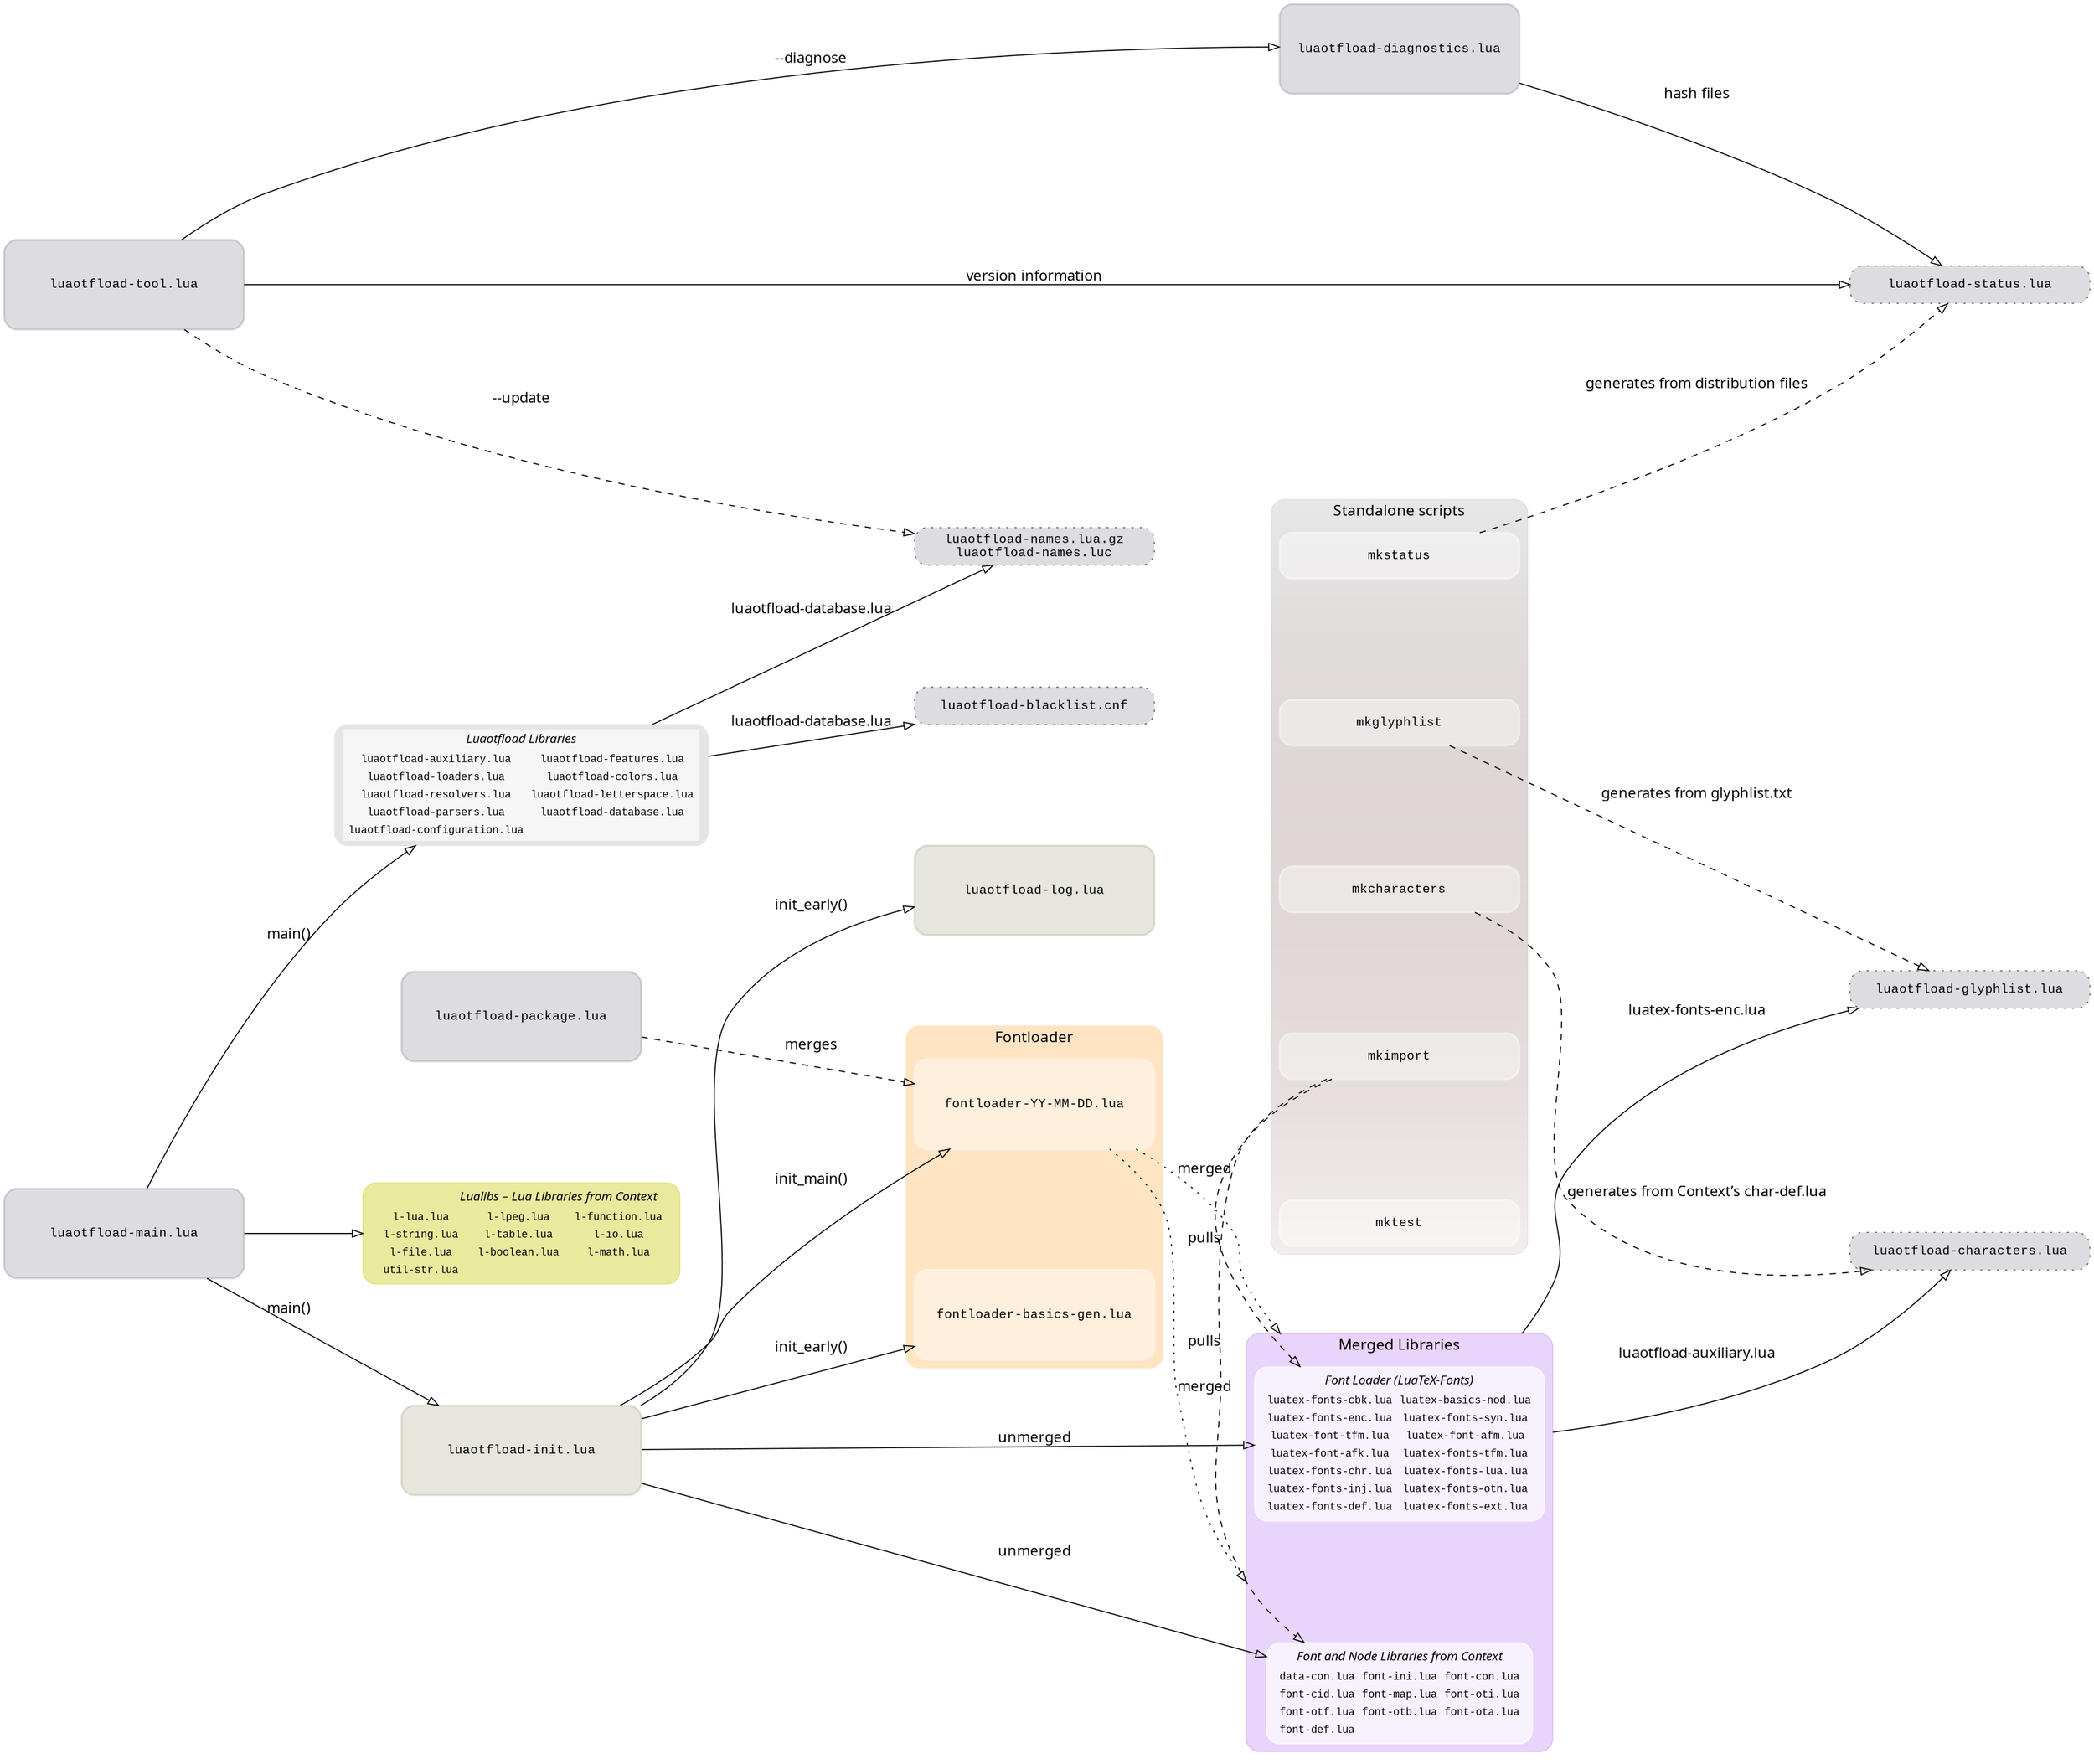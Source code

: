 strict digraph luaotfload_files { //looks weird with circo ...
    compound       = true;

//  label          = "Schematic of the files included in Luaotfload.";
//  labelloc       = "b";

    fontsize       = "14.4";
    labelfontname  = "Iwona Medium Regular";
    fontname       = "Iwona Light Regular";
    size           = "21cm";

    rankdir        = LR;
    ranksep        = 0.618;
    nodesep        = 1.618;

    edge [
        arrowhead = onormal,
        fontname  = "Iwona Cond Regular",
        penwidth  = 1.0,
    ];
    node [
        //penwidth = 0.7,
        fontname = "Liberation Mono",
        fontsize = 12,
    ];

/* ····································································
 * file structure
 * ································································· */
    fontdbutil  -> font_names   [label="--update",
                                 style=dashed]

    luaotfload -> merged_lua_libs     [style=solid]
    luaotfload -> luaotfload_init     [label="main()",   style=solid]
    luaotfload -> luaotfload_libs     [label="main()",   style=solid]

    fontloader        -> merged_luatex_fonts [label="merged",
                                              style=dotted,
                                              lhead=cluster_merged]
    fontloader        -> merged_context_libs [label="merged",
                                              style=dotted,
                                              lhead=cluster_merged]

    luaotfload_init -> luaotfload_log        [label="init_early()", style=solid]
    luaotfload_init -> luaotfload_basics_gen [label="init_early()", style=solid]
    luaotfload_init -> fontloader            [label="init_main()",  style=solid]

    luaotfload_init -> merged_luatex_fonts [label="unmerged", style=solid]
    luaotfload_init -> merged_context_libs [label="unmerged", style=solid]

    merged_luatex_fonts -> font_age [label="luatex-fonts-enc.lua",
                                     ltail=cluster_merged]

    fontdbutil -> fontdbutil_diagnostics [label="--diagnose"]
    fontdbutil -> status [label="version information"]

    luaotfload_package -> fontloader [label="merges", style=dashed]

    merged_luatex_fonts -> characters [label="luaotfload-auxiliary.lua",
                                       ltail=cluster_merged]

    luaotfload_libs -> font_names         [label="luaotfload-database.lua"]
    luaotfload_libs -> otfl_blacklist_cnf [label="luaotfload-database.lua"]


    mkstatus    -> status     [label="generates from distribution files",
                               style=dashed]

    mkglyphlist -> font_age     [label="generates from glyphlist.txt",
                                 style=dashed]

    mkcharacters -> characters     [label="generates from Context’s char-def.lua",
                                    style=dashed]

    fontdbutil_diagnostics -> status [label="hash files"]

    mkimport -> merged_luatex_fonts [label="pulls", style=dashed, constraint=no];
    mkimport -> merged_context_libs [label="pulls", style=dashed, constraint=no];

    subgraph { rank = same;
               fontdbutil;
               luaotfload }

    subgraph cluster_scripts {
        node [style=filled, color=white];
        style     = "filled,rounded";
        color     = "#44000011:#CCCCCC77";
        //nodesep   = "3.0";
        rank      = same;
        label     = "Standalone scripts";
        gradientangle=90;
        mkcharacters;
        mkglyphlist;
        mkimport;
        mktest;
        mkstatus;
    }

/* ····································································
 * main files
 * ································································· */

    fontdbutil        [label  = "luaotfload-tool.lua",
                       shape  = rect,
                       width  = "3.2cm",
                       height = "1.2cm",
                       color  = "#01012222",
                       style  = "filled,rounded",
                       penwidth=2]

    luaotfload_package [label  = "luaotfload-package.lua",
                        shape  = rect,
                        width  = "3.2cm",
                        height = "1.2cm",
                        color  = "#01012222",
                        style  = "filled,rounded",
                        penwidth=2]

    fontdbutil_diagnostics [label  = "luaotfload-diagnostics.lua",
                            shape  = rect,
                            width  = "3.2cm",
                            height = "1.2cm",
                            color  = "#01012222",
                            style  = "filled,rounded",
                            penwidth=2]

    mktest           [label  = "mktest",
                       shape  = rect,
                       width  = "3.2cm",
                       height = "0.618cm",
                       color  = "#FFFFFF66",
                       style  = "filled,rounded",
                       penwidth=2]

    mkimport          [label  = "mkimport",
                       shape  = rect,
                       width  = "3.2cm",
                       height = "0.618cm",
                       color  = "#FFFFFF66",
                       style  = "filled,rounded",
                       penwidth=2]

    mkstatus          [label  = "mkstatus",
                       shape  = rect,
                       width  = "3.2cm",
                       height = "0.618cm",
                       color  = "#FFFFFF66",
                       style  = "filled,rounded",
                       penwidth=2]

    mkglyphlist       [label  = "mkglyphlist",
                       shape  = rect,
                       width  = "3.2cm",
                       height = "0.618cm",
                       color  = "#FFFFFF66",
                       style  = "filled,rounded",
                       penwidth=2]

    mkcharacters      [label  = "mkcharacters",
                       shape  = rect,
                       width  = "3.2cm",
                       height = "0.618cm",
                       color  = "#FFFFFF66",
                       style  = "filled,rounded",
                       penwidth=2]

    luaotfload        [label  = "luaotfload-main.lua",
                       shape  = rect,
                       width  = "3.2cm",
                       height = "1.2cm",
                       color  = "#01012222",
                       style  = "filled,rounded",
                       penwidth=2]
    /*
     *otfl_fonts        [label = "luaotfload-fonts.lua",
     *                   shape = rect,
     *                   width  = "3.2cm",
     *                   height = "1.2cm",
     *                   color  = "#01012222",
     *                   style  = "filled,rounded",
     *                   penwidth=2]
     */
    luaotfload_init       [label = "luaotfload-init.lua",
                           shape = rect,
                           width  = "3.2cm",
                           height = "1.2cm",
                           color  = "#44440122",
                           style  = "filled,rounded",
                           penwidth=2]

    luaotfload_log        [label = "luaotfload-log.lua",
                           shape = rect,
                           width  = "3.2cm",
                           height = "1.2cm",
                           color  = "#44440122",
                           style  = "filled,rounded",
                           penwidth=2]

    luaotfload_basics_gen [label = "fontloader-basics-gen.lua",
                           shape = rect,
                           width  = "3.2cm",
                           height = "1.2cm",
                           color  = "#FFFFFF66",
                           style  = "filled,rounded",
                           penwidth=2]

    fontloader            [label = "fontloader-YY-MM-DD.lua",
                           shape = rect,
                           width  = "3.2cm",
                           height = "1.2cm",
                           color  = "#FFFFFF66",
                           style  = "filled,rounded",
                           penwidth=2]

/* ····································································
 * luaotfload files
 * ································································· */

    characters [style      = "filled,dashed",
                shape      = rect,
                width      = "3.2cm",
                fillcolor  = "#01012222",
                color      = grey40,
                style      = "filled,dotted,rounded",
                label      = "luaotfload-characters.lua"]

    font_age [style      = "filled,dashed",
              shape      = rect,
              width      = "3.2cm",
              fillcolor  = "#01012222",
              color      = grey40,
              style      = "filled,dotted,rounded",
              label      = "luaotfload-glyphlist.lua"]

    font_names [style      = "filled,dashed",
                shape      = rect,
                width      = "3.2cm",
                fillcolor  = "#01012222",
                color      = grey40,
                style      = "filled,dotted,rounded",
                label      = "luaotfload-names.lua.gz\nluaotfload-names.luc"]

    status [style      = "filled,dashed",
            shape      = rect,
            width      = "3.2cm",
            fillcolor  = "#01012222",
            color      = grey40,
            style      = "filled,dotted,rounded",
            label      = "luaotfload-status.lua"]

    otfl_blacklist_cnf [style      = "filled,dashed",
                        shape      = rect,
                        width      = "3.2cm",
                        fillcolor  = "#01012222",
                        color      = grey40,
                        style      = "filled,dotted,rounded",
                        label      = "luaotfload-blacklist.cnf"]

    luaotfload_libs [
        shape      = box,
        style      = "filled,rounded",
        color      = "grey90",
        fontsize   = 10,
        label      = <
            <table cellborder="0" bgcolor="#FFFFFFAA">
                <th> <td colspan="2"> <font point-size="12" face="Iwona Italic">Luaotfload Libraries</font> </td> </th>
                <tr> <td>luaotfload-auxiliary.lua</td>    <td>luaotfload-features.lua</td>      </tr>
                <tr> <td>luaotfload-loaders.lua</td>      <td>luaotfload-colors.lua</td>        </tr>
                <tr> <td>luaotfload-resolvers.lua</td>    <td>luaotfload-letterspace.lua</td>   </tr>
                <tr> <td>luaotfload-parsers.lua</td>      <td>luaotfload-database.lua</td>      </tr>
                <tr> <td>luaotfload-configuration.lua</td><td></td>                             </tr>
            </table>
        >,
    ]

/* ····································································
 * merged files
 * ································································· */

   subgraph cluster_merged {
       node [style=filled, color=white];
       style     = "filled,rounded";
       color     = "#912CEE33";
       //nodesep   = "3.0";
       rank      = same;
       label     = "Merged Libraries";
       gradientangle=0;
       merged_luatex_fonts;
       merged_context_libs;
   }

    fontloader -> merged_luatex_fonts
    fontloader -> merged_context_libs

   subgraph cluster_fontloader {
       node [style=filled, color=white];
       style     = "filled,rounded";
       color     = "bisque";
       //nodesep   = "3.0";
       rank      = same;
       label     = "Fontloader";
       gradientangle=0;
       luaotfload_basics_gen;
       fontloader;
   }

    merged_lua_libs [
        shape      = box,
        style      = "filled,rounded",
        color      = "#CCCC1166",
        fontsize   = 10,
        fontsize   = 10,
        label      = <
            <table border="0">
                <th> <td colspan="3"> <font point-size="12" face="Iwona Italic">
                        Lualibs &ndash; Lua Libraries from Context</font> </td> </th>
                <tr> <td>l-lua.lua</td>     <td>l-lpeg.lua</td>    <td>l-function.lua</td>  </tr>
                <tr> <td>l-string.lua</td>  <td>l-table.lua</td>   <td>l-io.lua</td>        </tr>
                <tr> <td>l-file.lua</td>    <td>l-boolean.lua</td> <td>l-math.lua</td>      </tr>
                <tr> <td>util-str.lua</td>                                                  </tr>
            </table>
        >,
    ]

    merged_luatex_fonts [
        shape      = box,
        style      = "filled,rounded",
        color      = "#FFFFFFAA",
        fontsize   = 10,
        label      = <
            <table border="0">
                <th> <td colspan="2"> <font point-size="12" face="Iwona Italic">Font Loader (LuaTeX-Fonts)</font> </td> </th>
                <tr> <td>luatex-fonts-cbk.lua</td>  <td>luatex-basics-nod.lua</td> </tr>
                <tr> <td>luatex-fonts-enc.lua</td>  <td>luatex-fonts-syn.lua</td>  </tr>
                <tr> <td>luatex-font-tfm.lua</td>   <td>luatex-font-afm.lua</td>   </tr>
                <tr> <td>luatex-font-afk.lua</td>   <td>luatex-fonts-tfm.lua</td>  </tr>
                <tr> <td>luatex-fonts-chr.lua</td>  <td>luatex-fonts-lua.lua</td>  </tr>
                <tr> <td>luatex-fonts-inj.lua</td>  <td>luatex-fonts-otn.lua</td>  </tr>
                <tr> <td>luatex-fonts-def.lua</td>  <td>luatex-fonts-ext.lua</td>  </tr>
            </table>
        >,
    ]

    merged_context_libs [
        shape      = box,
        style      = "filled,rounded",
        color      = "#FFFFFFAA",
        fontsize   = 10,
        label      = <
            <table border="0">
                <th> <td colspan="3"> <font point-size="12" face="Iwona Italic"> Font and Node Libraries from Context </font> </td> </th>
                <tr> <td>data-con.lua</td> <td>font-ini.lua</td> <td>font-con.lua</td> </tr>
                <tr> <td>font-cid.lua</td> <td>font-map.lua</td> <td>font-oti.lua</td> </tr>
                <tr> <td>font-otf.lua</td> <td>font-otb.lua</td> <td>font-ota.lua</td> </tr>
                <tr> <td>font-def.lua</td> </tr>
            </table>
        >,
    ]
}

// vim:ft=dot:sw=4:ts=4:expandtab
